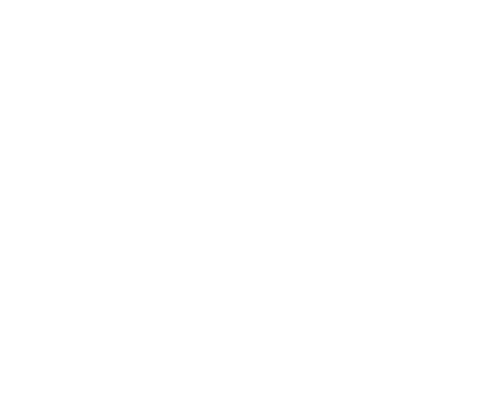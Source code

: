 graph G {
  bgcolor=transparent
  fontcolor=white
  node [color=white,fontcolor=white]
  edge [color=white,fontcolor=white]
  rankdir=LR
  labelloc="b"
  label="Centrality:\ 0\n Connectedness:\ 0"
  {A B C rank=min}
  A -- H [style=invisible]
  B -- H [style=invisible]
  C -- H [style=invisible]
  H -- D [style=invisible]
  H -- E [style=invisible]
  H -- F [style=invisible]
  {D E F rank=max}
}
